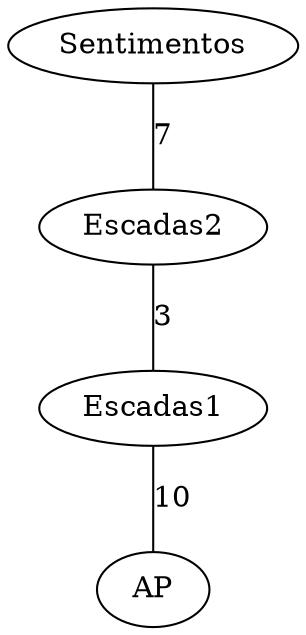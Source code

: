 graph G {
"Sentimentos" -- "Escadas2" [label="7"];
"Escadas2" -- "Escadas1" [label="3"];
"Escadas1" -- "AP" [label="10"];
}
